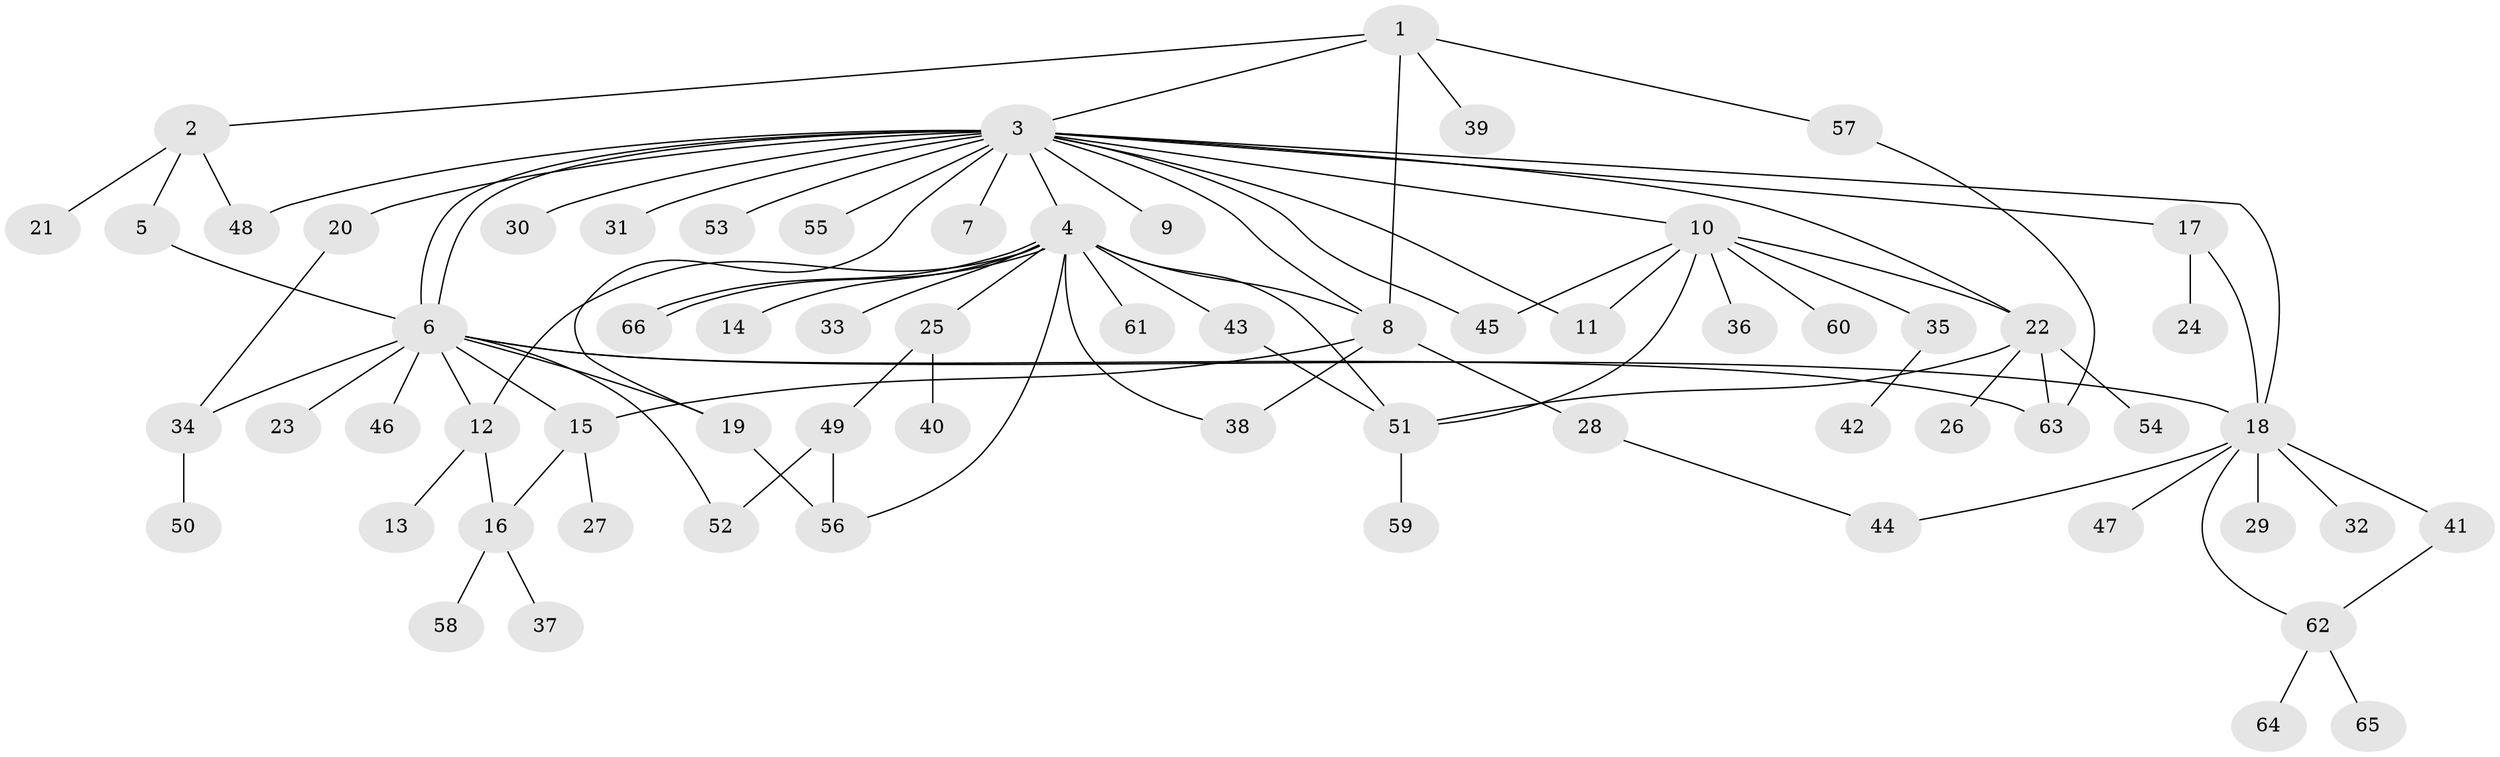 // coarse degree distribution, {7: 0.0784313725490196, 28: 0.0196078431372549, 2: 0.19607843137254902, 11: 0.0196078431372549, 1: 0.5098039215686274, 3: 0.11764705882352941, 9: 0.0196078431372549, 4: 0.0392156862745098}
// Generated by graph-tools (version 1.1) at 2025/41/03/06/25 10:41:49]
// undirected, 66 vertices, 92 edges
graph export_dot {
graph [start="1"]
  node [color=gray90,style=filled];
  1;
  2;
  3;
  4;
  5;
  6;
  7;
  8;
  9;
  10;
  11;
  12;
  13;
  14;
  15;
  16;
  17;
  18;
  19;
  20;
  21;
  22;
  23;
  24;
  25;
  26;
  27;
  28;
  29;
  30;
  31;
  32;
  33;
  34;
  35;
  36;
  37;
  38;
  39;
  40;
  41;
  42;
  43;
  44;
  45;
  46;
  47;
  48;
  49;
  50;
  51;
  52;
  53;
  54;
  55;
  56;
  57;
  58;
  59;
  60;
  61;
  62;
  63;
  64;
  65;
  66;
  1 -- 2;
  1 -- 3;
  1 -- 8;
  1 -- 39;
  1 -- 57;
  2 -- 5;
  2 -- 21;
  2 -- 48;
  3 -- 4;
  3 -- 6;
  3 -- 6;
  3 -- 7;
  3 -- 8;
  3 -- 9;
  3 -- 10;
  3 -- 11;
  3 -- 17;
  3 -- 18;
  3 -- 19;
  3 -- 20;
  3 -- 22;
  3 -- 30;
  3 -- 31;
  3 -- 45;
  3 -- 48;
  3 -- 53;
  3 -- 55;
  4 -- 8;
  4 -- 12;
  4 -- 14;
  4 -- 25;
  4 -- 33;
  4 -- 38;
  4 -- 43;
  4 -- 51;
  4 -- 56;
  4 -- 61;
  4 -- 66;
  4 -- 66;
  5 -- 6;
  6 -- 12;
  6 -- 15;
  6 -- 18;
  6 -- 19;
  6 -- 23;
  6 -- 34;
  6 -- 46;
  6 -- 52;
  6 -- 63;
  8 -- 15;
  8 -- 28;
  8 -- 38;
  10 -- 11;
  10 -- 22;
  10 -- 35;
  10 -- 36;
  10 -- 45;
  10 -- 51;
  10 -- 60;
  12 -- 13;
  12 -- 16;
  15 -- 16;
  15 -- 27;
  16 -- 37;
  16 -- 58;
  17 -- 18;
  17 -- 24;
  18 -- 29;
  18 -- 32;
  18 -- 41;
  18 -- 44;
  18 -- 47;
  18 -- 62;
  19 -- 56;
  20 -- 34;
  22 -- 26;
  22 -- 51;
  22 -- 54;
  22 -- 63;
  25 -- 40;
  25 -- 49;
  28 -- 44;
  34 -- 50;
  35 -- 42;
  41 -- 62;
  43 -- 51;
  49 -- 52;
  49 -- 56;
  51 -- 59;
  57 -- 63;
  62 -- 64;
  62 -- 65;
}

